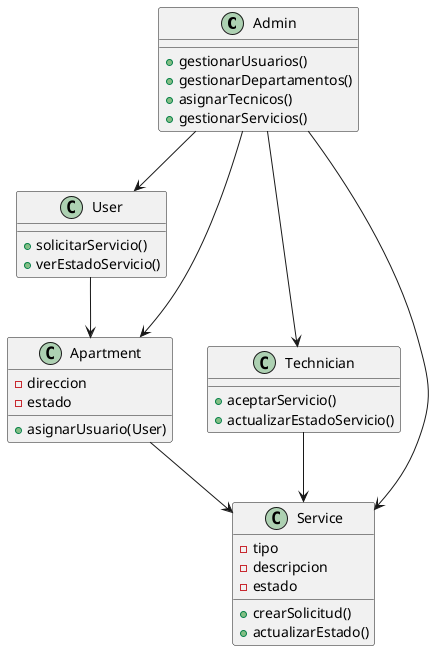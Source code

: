 @startuml class_alquilero

class Admin {
  +gestionarUsuarios()
  +gestionarDepartamentos()
  +asignarTecnicos()
  +gestionarServicios()
}

class User {
  +solicitarServicio()
  +verEstadoServicio()
}

class Apartment {
  -direccion
  -estado
  +asignarUsuario(User)
}

class Technician {
  +aceptarServicio()
  +actualizarEstadoServicio()
}

class Service {
  -tipo
  -descripcion
  -estado
  +crearSolicitud()
  +actualizarEstado()
}

Admin --> User
Admin --> Apartment
Admin --> Technician
Admin --> Service

User --> Apartment
Apartment --> Service
Technician --> Service

@enduml
